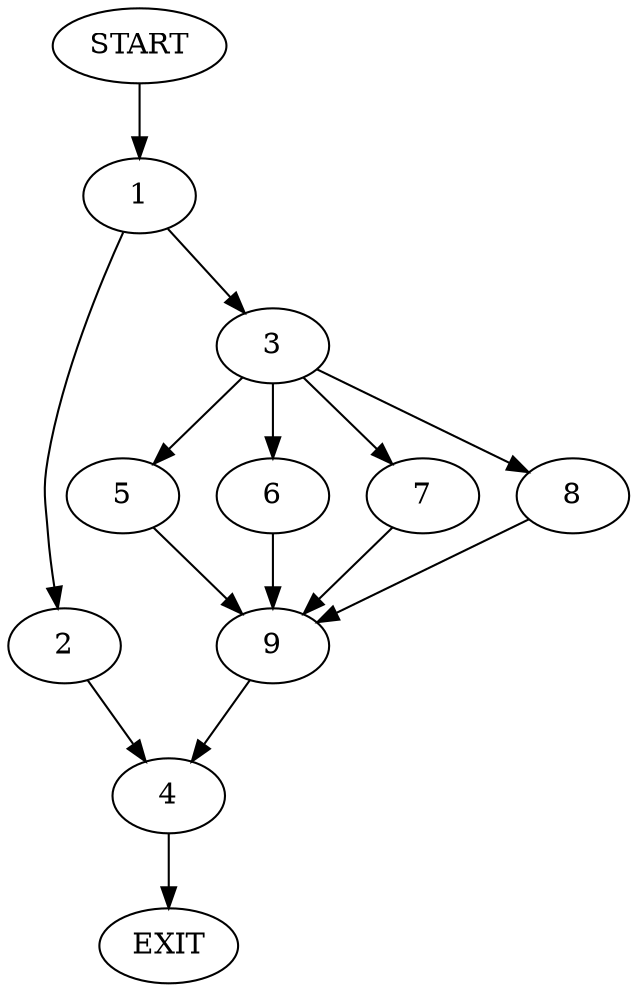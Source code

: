 digraph {
0 [label="START"]
10 [label="EXIT"]
0 -> 1
1 -> 2
1 -> 3
2 -> 4
3 -> 5
3 -> 6
3 -> 7
3 -> 8
5 -> 9
7 -> 9
8 -> 9
6 -> 9
9 -> 4
4 -> 10
}
